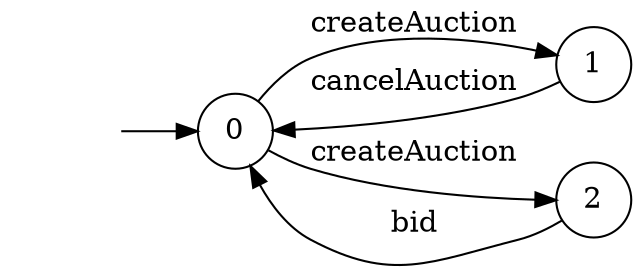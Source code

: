 digraph "Dapp-Automata-data/result/model-fix/0x1f52b87c3503e537853e160adbf7e330ea0be7c4/SaleClockAuction/FSM-2" {
	graph [rankdir=LR]
	"" [label="" shape=plaintext]
	0 [label=0 shape=circle]
	1 [label=1 shape=circle]
	2 [label=2 shape=circle]
	"" -> 0 [label=""]
	0 -> 1 [label=createAuction]
	0 -> 2 [label=createAuction]
	2 -> 0 [label=bid]
	1 -> 0 [label=cancelAuction]
}

